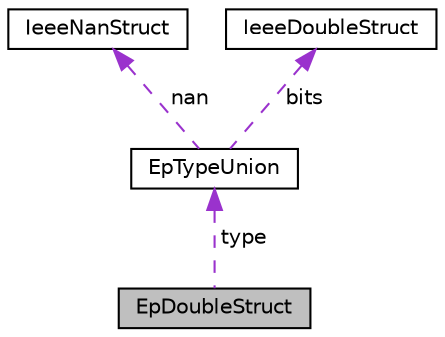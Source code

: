 digraph "EpDoubleStruct"
{
  edge [fontname="Helvetica",fontsize="10",labelfontname="Helvetica",labelfontsize="10"];
  node [fontname="Helvetica",fontsize="10",shape=record];
  Node1 [label="EpDoubleStruct",height=0.2,width=0.4,color="black", fillcolor="grey75", style="filled", fontcolor="black"];
  Node2 -> Node1 [dir="back",color="darkorchid3",fontsize="10",style="dashed",label=" type" ,fontname="Helvetica"];
  Node2 [label="EpTypeUnion",height=0.2,width=0.4,color="black", fillcolor="white", style="filled",URL="$unionEpTypeUnion.html",tooltip="Different views of a double. "];
  Node3 -> Node2 [dir="back",color="darkorchid3",fontsize="10",style="dashed",label=" nan" ,fontname="Helvetica"];
  Node3 [label="IeeeNanStruct",height=0.2,width=0.4,color="black", fillcolor="white", style="filled",URL="$structIeeeNanStruct.html",tooltip="IEEE double NaN struct. "];
  Node4 -> Node2 [dir="back",color="darkorchid3",fontsize="10",style="dashed",label=" bits" ,fontname="Helvetica"];
  Node4 [label="IeeeDoubleStruct",height=0.2,width=0.4,color="black", fillcolor="white", style="filled",URL="$structIeeeDoubleStruct.html",tooltip="IEEE double struct. "];
}
